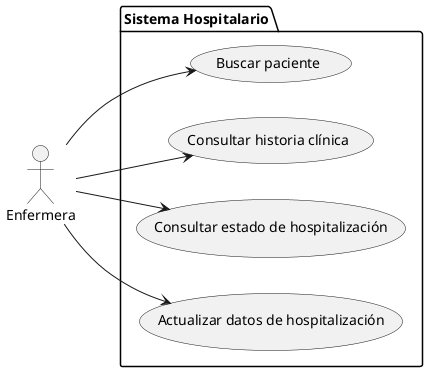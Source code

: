 @startuml
left to right direction

actor "Enfermera" as enfermera

package "Sistema Hospitalario" {
    usecase "Buscar paciente" as UC2
    usecase "Consultar historia clínica" as UC10
    usecase "Consultar estado de hospitalización" as UC17
    usecase "Actualizar datos de hospitalización" as UC18
}

enfermera --> UC2
enfermera --> UC10
enfermera --> UC17
enfermera --> UC18

@enduml